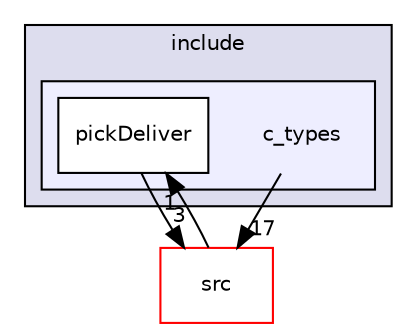 digraph "/home/vicky/pgrouting/pgrouting/pgrouting/include/c_types" {
  compound=true
  node [ fontsize="10", fontname="Helvetica"];
  edge [ labelfontsize="10", labelfontname="Helvetica"];
  subgraph clusterdir_d44c64559bbebec7f509842c48db8b23 {
    graph [ bgcolor="#ddddee", pencolor="black", label="include" fontname="Helvetica", fontsize="10", URL="dir_d44c64559bbebec7f509842c48db8b23.html"]
  subgraph clusterdir_d5995d5871f728649bd47ea0d6428e03 {
    graph [ bgcolor="#eeeeff", pencolor="black", label="" URL="dir_d5995d5871f728649bd47ea0d6428e03.html"];
    dir_d5995d5871f728649bd47ea0d6428e03 [shape=plaintext label="c_types"];
    dir_be21e1794458515d32b002eb585b0ffd [shape=box label="pickDeliver" color="black" fillcolor="white" style="filled" URL="dir_be21e1794458515d32b002eb585b0ffd.html"];
  }
  }
  dir_68267d1309a1af8e8297ef4c3efbcdba [shape=box label="src" fillcolor="white" style="filled" color="red" URL="dir_68267d1309a1af8e8297ef4c3efbcdba.html"];
  dir_be21e1794458515d32b002eb585b0ffd->dir_68267d1309a1af8e8297ef4c3efbcdba [headlabel="3", labeldistance=1.5 headhref="dir_000007_000032.html"];
  dir_68267d1309a1af8e8297ef4c3efbcdba->dir_be21e1794458515d32b002eb585b0ffd [headlabel="1", labeldistance=1.5 headhref="dir_000032_000007.html"];
  dir_d5995d5871f728649bd47ea0d6428e03->dir_68267d1309a1af8e8297ef4c3efbcdba [headlabel="17", labeldistance=1.5 headhref="dir_000006_000032.html"];
}
